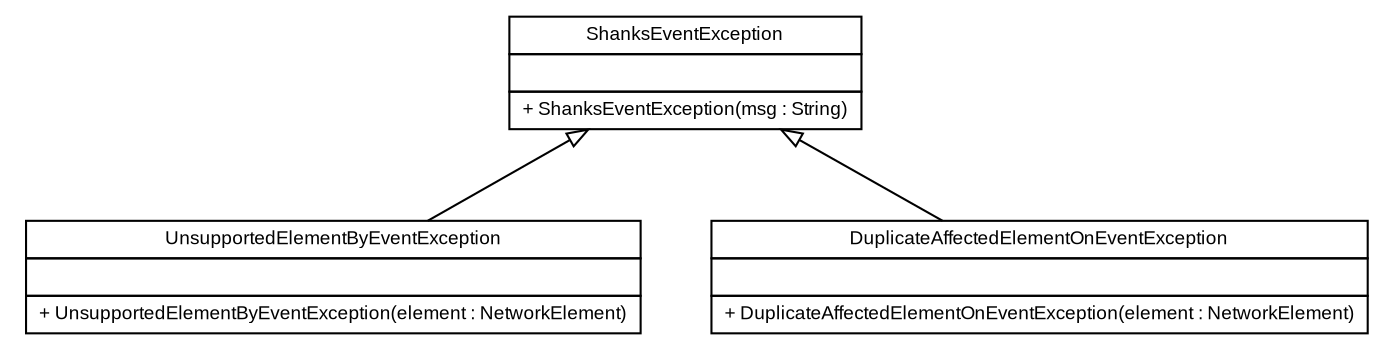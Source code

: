#!/usr/local/bin/dot
#
# Class diagram 
# Generated by UMLGraph version 5.1 (http://www.umlgraph.org/)
#

digraph G {
	edge [fontname="arial",fontsize=10,labelfontname="arial",labelfontsize=10];
	node [fontname="arial",fontsize=10,shape=plaintext];
	nodesep=0.25;
	ranksep=0.5;
	// es.upm.dit.gsi.shanks.model.event.exception.UnsupportedElementByEventException
	c1443 [label=<<table title="es.upm.dit.gsi.shanks.model.event.exception.UnsupportedElementByEventException" border="0" cellborder="1" cellspacing="0" cellpadding="2" port="p" href="./UnsupportedElementByEventException.html">
		<tr><td><table border="0" cellspacing="0" cellpadding="1">
<tr><td align="center" balign="center"> UnsupportedElementByEventException </td></tr>
		</table></td></tr>
		<tr><td><table border="0" cellspacing="0" cellpadding="1">
<tr><td align="left" balign="left">  </td></tr>
		</table></td></tr>
		<tr><td><table border="0" cellspacing="0" cellpadding="1">
<tr><td align="left" balign="left"> + UnsupportedElementByEventException(element : NetworkElement) </td></tr>
		</table></td></tr>
		</table>>, fontname="arial", fontcolor="black", fontsize=9.0];
	// es.upm.dit.gsi.shanks.model.event.exception.ShanksEventException
	c1444 [label=<<table title="es.upm.dit.gsi.shanks.model.event.exception.ShanksEventException" border="0" cellborder="1" cellspacing="0" cellpadding="2" port="p" href="./ShanksEventException.html">
		<tr><td><table border="0" cellspacing="0" cellpadding="1">
<tr><td align="center" balign="center"> ShanksEventException </td></tr>
		</table></td></tr>
		<tr><td><table border="0" cellspacing="0" cellpadding="1">
<tr><td align="left" balign="left">  </td></tr>
		</table></td></tr>
		<tr><td><table border="0" cellspacing="0" cellpadding="1">
<tr><td align="left" balign="left"> + ShanksEventException(msg : String) </td></tr>
		</table></td></tr>
		</table>>, fontname="arial", fontcolor="black", fontsize=9.0];
	// es.upm.dit.gsi.shanks.model.event.exception.DuplicateAffectedElementOnEventException
	c1445 [label=<<table title="es.upm.dit.gsi.shanks.model.event.exception.DuplicateAffectedElementOnEventException" border="0" cellborder="1" cellspacing="0" cellpadding="2" port="p" href="./DuplicateAffectedElementOnEventException.html">
		<tr><td><table border="0" cellspacing="0" cellpadding="1">
<tr><td align="center" balign="center"> DuplicateAffectedElementOnEventException </td></tr>
		</table></td></tr>
		<tr><td><table border="0" cellspacing="0" cellpadding="1">
<tr><td align="left" balign="left">  </td></tr>
		</table></td></tr>
		<tr><td><table border="0" cellspacing="0" cellpadding="1">
<tr><td align="left" balign="left"> + DuplicateAffectedElementOnEventException(element : NetworkElement) </td></tr>
		</table></td></tr>
		</table>>, fontname="arial", fontcolor="black", fontsize=9.0];
	//es.upm.dit.gsi.shanks.model.event.exception.UnsupportedElementByEventException extends es.upm.dit.gsi.shanks.model.event.exception.ShanksEventException
	c1444:p -> c1443:p [dir=back,arrowtail=empty];
	//es.upm.dit.gsi.shanks.model.event.exception.DuplicateAffectedElementOnEventException extends es.upm.dit.gsi.shanks.model.event.exception.ShanksEventException
	c1444:p -> c1445:p [dir=back,arrowtail=empty];
}

